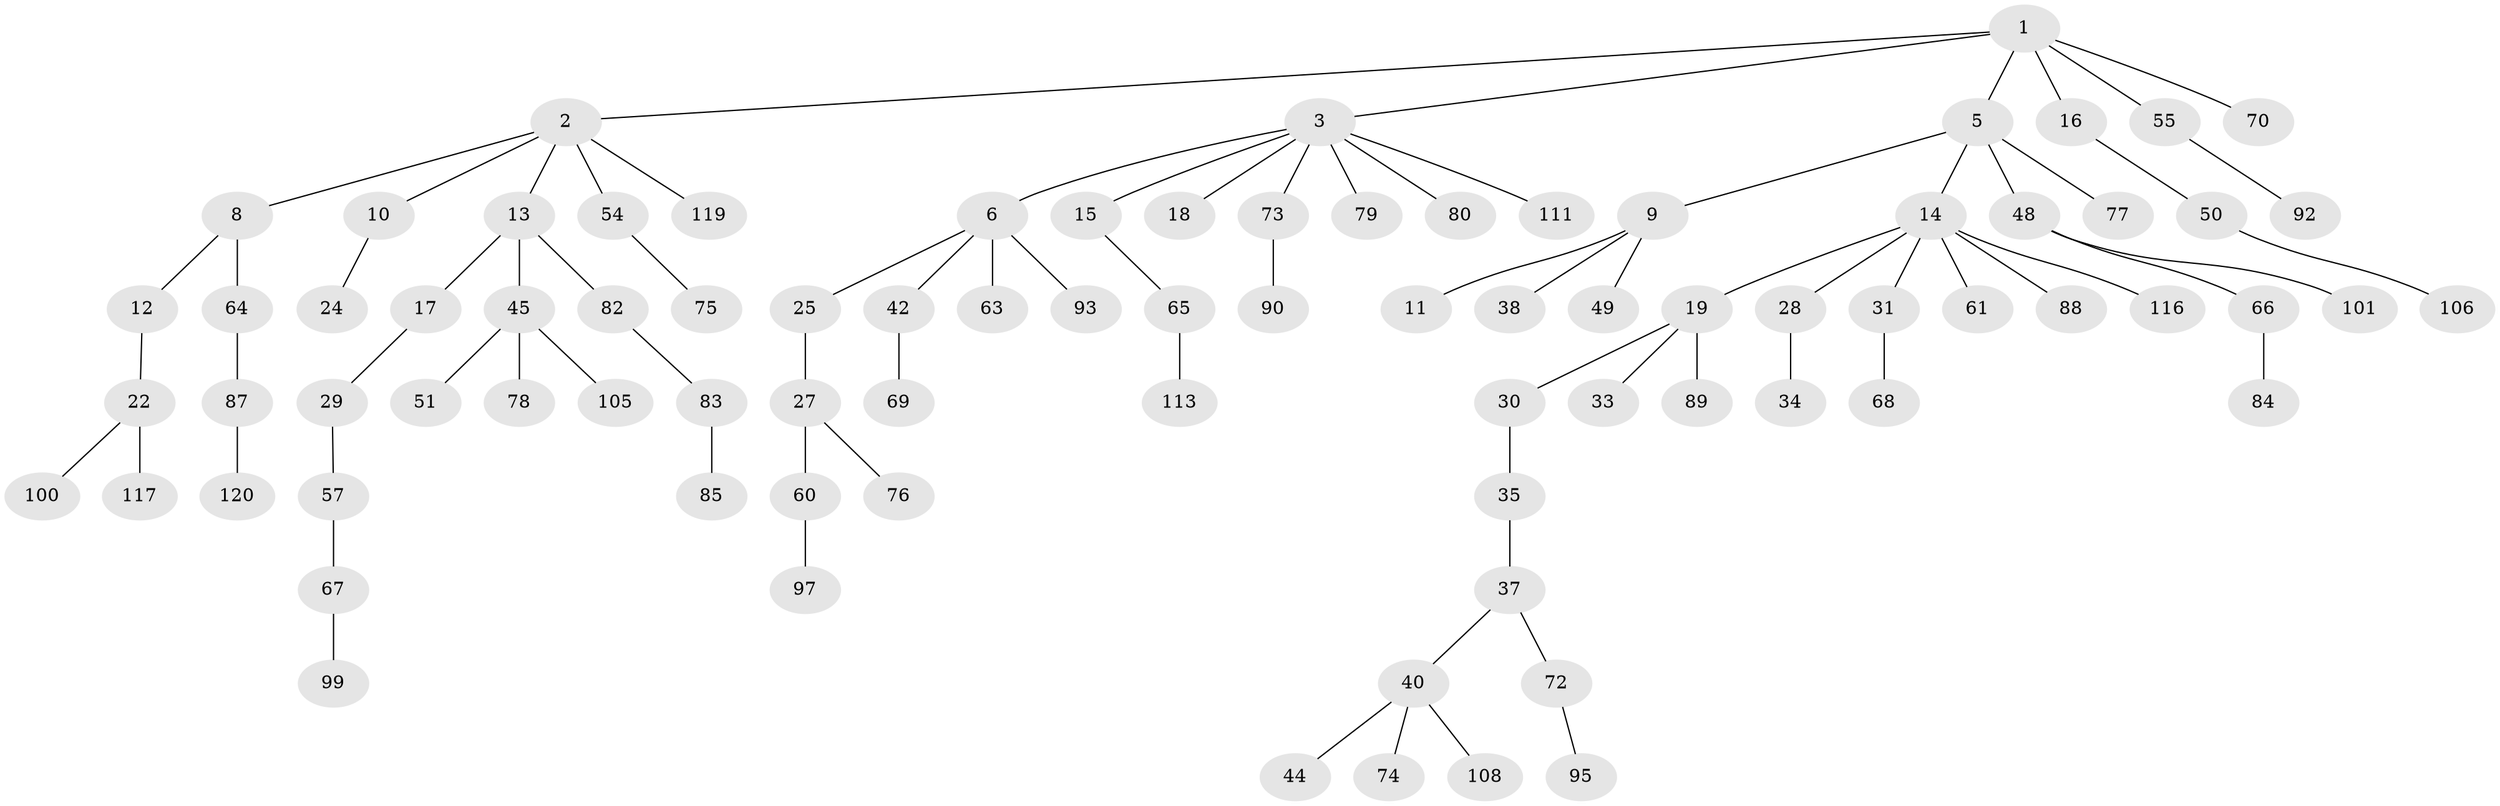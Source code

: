 // Generated by graph-tools (version 1.1) at 2025/24/03/03/25 07:24:08]
// undirected, 84 vertices, 83 edges
graph export_dot {
graph [start="1"]
  node [color=gray90,style=filled];
  1 [super="+26"];
  2 [super="+4"];
  3 [super="+53"];
  5 [super="+7"];
  6 [super="+23"];
  8 [super="+103"];
  9 [super="+46"];
  10 [super="+20"];
  11;
  12;
  13 [super="+43"];
  14 [super="+107"];
  15 [super="+71"];
  16 [super="+32"];
  17 [super="+21"];
  18;
  19 [super="+91"];
  22 [super="+56"];
  24;
  25;
  27 [super="+52"];
  28 [super="+39"];
  29;
  30;
  31 [super="+41"];
  33;
  34 [super="+36"];
  35 [super="+47"];
  37;
  38 [super="+121"];
  40 [super="+98"];
  42;
  44;
  45 [super="+58"];
  48 [super="+62"];
  49 [super="+114"];
  50 [super="+59"];
  51;
  54;
  55;
  57;
  60;
  61;
  63;
  64;
  65;
  66;
  67 [super="+104"];
  68 [super="+81"];
  69;
  70;
  72;
  73;
  74;
  75;
  76;
  77 [super="+110"];
  78;
  79;
  80 [super="+102"];
  82;
  83;
  84 [super="+109"];
  85 [super="+86"];
  87 [super="+94"];
  88;
  89 [super="+118"];
  90 [super="+115"];
  92;
  93;
  95 [super="+96"];
  97;
  99;
  100 [super="+112"];
  101;
  105;
  106;
  108;
  111;
  113;
  116;
  117;
  119;
  120;
  1 -- 2;
  1 -- 3;
  1 -- 5;
  1 -- 16;
  1 -- 70;
  1 -- 55;
  2 -- 13;
  2 -- 54;
  2 -- 119;
  2 -- 8;
  2 -- 10;
  3 -- 6;
  3 -- 15;
  3 -- 18;
  3 -- 73;
  3 -- 79;
  3 -- 80;
  3 -- 111;
  5 -- 48;
  5 -- 9;
  5 -- 77;
  5 -- 14;
  6 -- 25;
  6 -- 42;
  6 -- 93;
  6 -- 63;
  8 -- 12;
  8 -- 64;
  9 -- 11;
  9 -- 38;
  9 -- 49;
  10 -- 24;
  12 -- 22;
  13 -- 17;
  13 -- 45;
  13 -- 82;
  14 -- 19;
  14 -- 28;
  14 -- 31;
  14 -- 61;
  14 -- 88;
  14 -- 116;
  15 -- 65;
  16 -- 50;
  17 -- 29;
  19 -- 30;
  19 -- 33;
  19 -- 89;
  22 -- 100;
  22 -- 117;
  25 -- 27;
  27 -- 60;
  27 -- 76;
  28 -- 34;
  29 -- 57;
  30 -- 35;
  31 -- 68;
  35 -- 37;
  37 -- 40;
  37 -- 72;
  40 -- 44;
  40 -- 74;
  40 -- 108;
  42 -- 69;
  45 -- 51;
  45 -- 78;
  45 -- 105;
  48 -- 66;
  48 -- 101;
  50 -- 106;
  54 -- 75;
  55 -- 92;
  57 -- 67;
  60 -- 97;
  64 -- 87;
  65 -- 113;
  66 -- 84;
  67 -- 99;
  72 -- 95;
  73 -- 90;
  82 -- 83;
  83 -- 85;
  87 -- 120;
}
